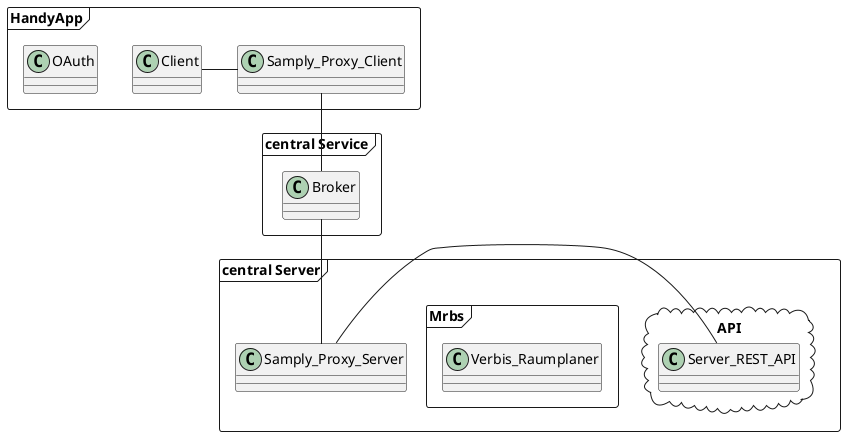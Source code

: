 @startuml


package HandyApp <<Frame>>{
    class Client {}
    class OAuth{}
    class Samply_Proxy_Client {}
}

package "central Service" <<Frame>>{
    class Broker {}
}


package "central Server" <<Frame>>{
    class Samply_Proxy_Server {}
    package API <<Cloud>> {
        class Server_REST_API {}
    }
    package "Mrbs" <<Frame>>{
        class Verbis_Raumplaner {}
    }
}

'' Verbindungen
Client - Samply_Proxy_Client
Samply_Proxy_Client -- Broker
Broker -- Samply_Proxy_Server
Samply_Proxy_Server - Server_REST_API

@enduml